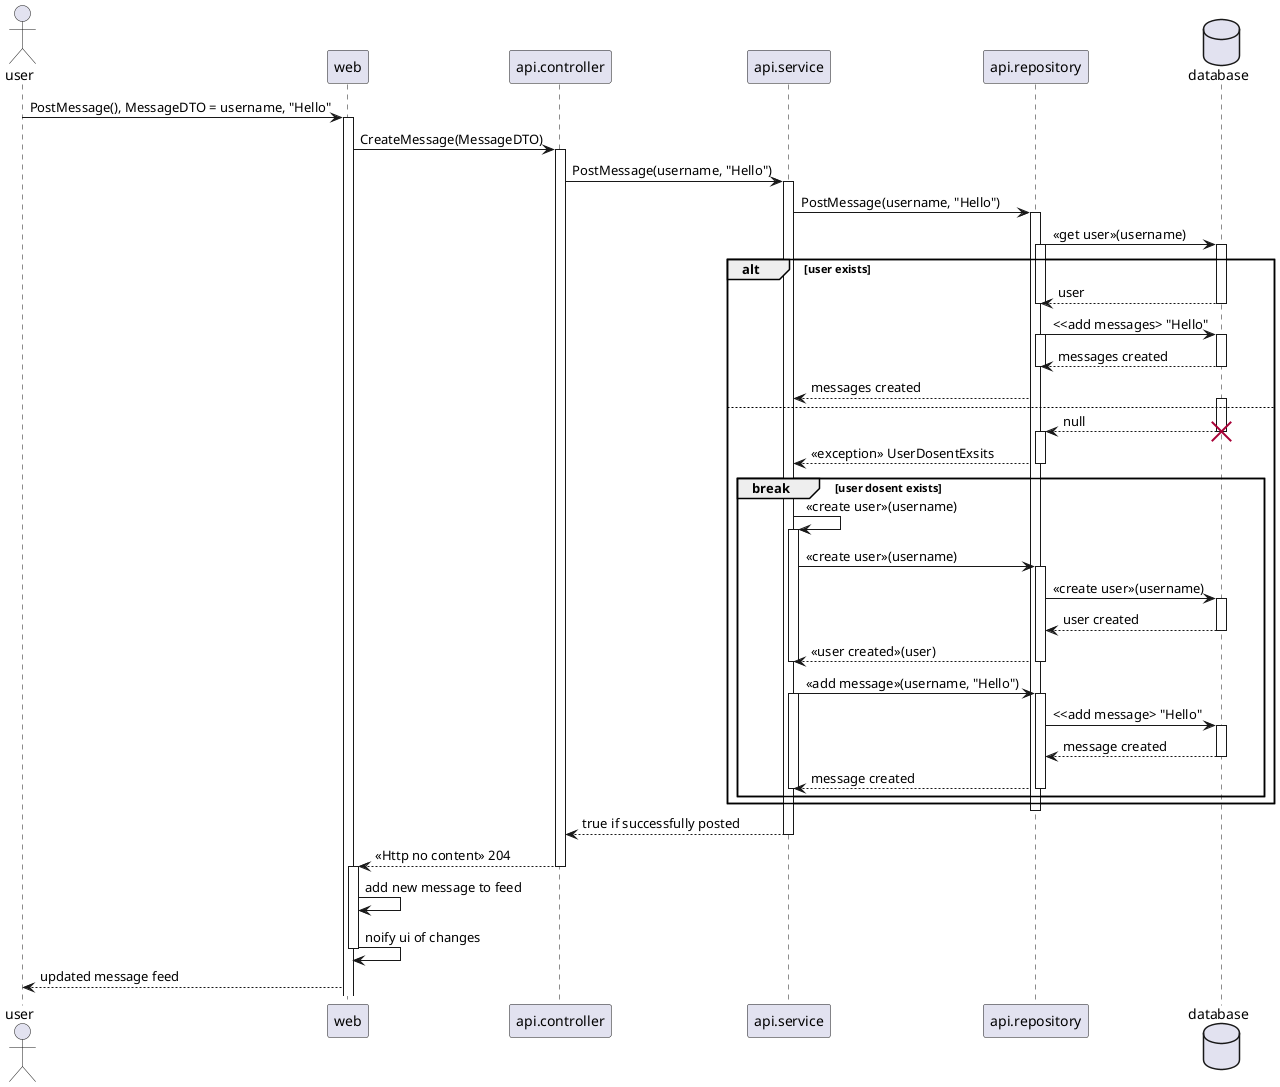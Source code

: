 @startuml
actor user
participant web
participant api.controller
participant api.service
participant api.repository
database database

user -> web : PostMessage(), MessageDTO = username, "Hello"
activate web

web -> api.controller : CreateMessage(MessageDTO)
activate api.controller

api.controller -> api.service : PostMessage(username, "Hello")
activate api.service

api.service -> api.repository : PostMessage(username, "Hello")
activate api.repository

api.repository -> database : <<get user>>(username)
    alt user exists
        activate api.repository
        activate database
        api.repository <-- database : user
        deactivate api.repository
        deactivate database
        api.repository -> database : <<add messages> "Hello"
        activate api.repository
        activate database
        api.repository <-- database : messages created
        deactivate database
        deactivate api.repository
        api.service <-- api.repository : messages created
    else 
        activate database
        api.repository <-- database : null
        destroy database
        activate api.repository
        
        api.service <-- api.repository : <<exception>> UserDosentExsits
        deactivate api.repository

        break user dosent exists
            api.service -> api.service : <<create user>>(username)
            activate api.service

            api.service -> api.repository : <<create user>>(username)
            activate api.repository
            
            api.repository -> database : <<create user>>(username)
            activate database
            
            api.repository <-- database : user created
            deactivate database

            api.service <-- api.repository : <<user created>>(user)
            deactivate api.service
            deactivate api.repository

            api.service -> api.repository : <<add message>>(username, "Hello")
            activate api.service
            activate api.repository

            api.repository -> database : <<add message> "Hello"
            activate database

            api.repository <-- database : message created
            deactivate database
            
            api.service <-- api.repository : message created
            deactivate api.service
            deactivate api.repository
        end
    end
deactivate api.repository

api.controller <-- api.service : true if successfully posted
deactivate api.service

web <-- api.controller : <<Http no content>> 204
deactivate api.controller

activate web
web -> web : add new message to feed
web -> web : noify ui of changes 
deactivate web

user <-- web : updated message feed
@enduml